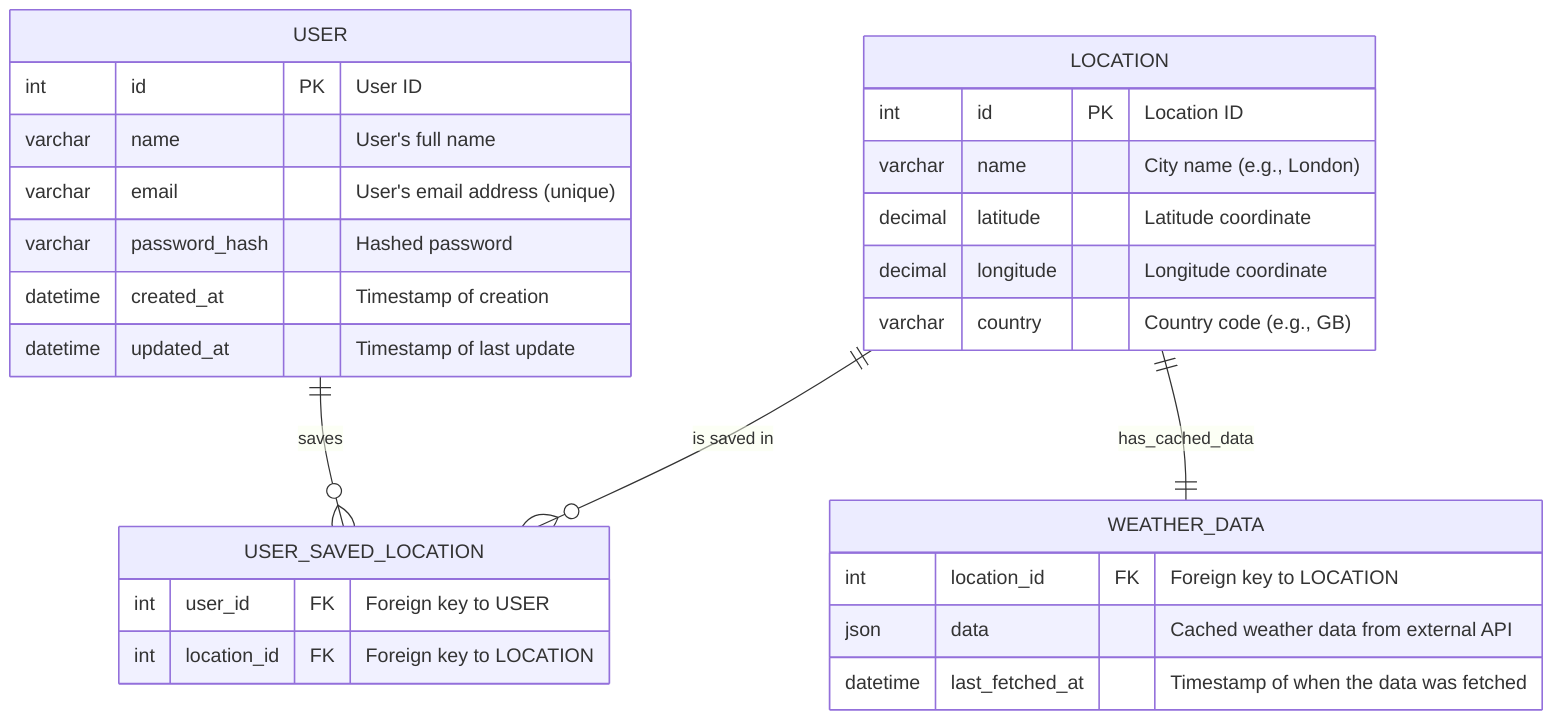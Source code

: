 erDiagram
    USER {
        int id PK "User ID"
        varchar name "User's full name"
        varchar email "User's email address (unique)"
        varchar password_hash "Hashed password"
        datetime created_at "Timestamp of creation"
        datetime updated_at "Timestamp of last update"
    }

    LOCATION {
        int id PK "Location ID"
        varchar name "City name (e.g., London)"
        decimal latitude "Latitude coordinate"
        decimal longitude "Longitude coordinate"
        varchar country "Country code (e.g., GB)"
    }

    USER_SAVED_LOCATION {
        int user_id FK "Foreign key to USER"
        int location_id FK "Foreign key to LOCATION"
    }

    WEATHER_DATA {
        int location_id FK "Foreign key to LOCATION"
        json data "Cached weather data from external API"
        datetime last_fetched_at "Timestamp of when the data was fetched"
    }

    USER ||--o{ USER_SAVED_LOCATION : "saves"
    LOCATION ||--o{ USER_SAVED_LOCATION : "is saved in"

    LOCATION ||--|| WEATHER_DATA : "has_cached_data"